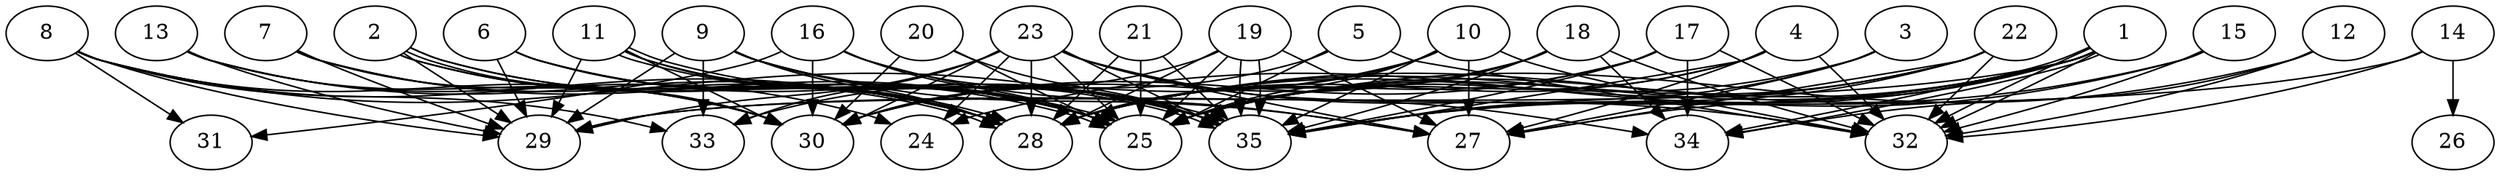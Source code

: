 // DAG automatically generated by daggen at Thu Oct  3 14:05:37 2019
// ./daggen --dot -n 35 --ccr 0.4 --fat 0.9 --regular 0.9 --density 0.9 --mindata 5242880 --maxdata 52428800 
digraph G {
  1 [size="36800000", alpha="0.08", expect_size="14720000"] 
  1 -> 24 [size ="14720000"]
  1 -> 25 [size ="14720000"]
  1 -> 27 [size ="14720000"]
  1 -> 28 [size ="14720000"]
  1 -> 29 [size ="14720000"]
  1 -> 32 [size ="14720000"]
  1 -> 32 [size ="14720000"]
  1 -> 34 [size ="14720000"]
  1 -> 34 [size ="14720000"]
  1 -> 35 [size ="14720000"]
  2 [size="95063040", alpha="0.19", expect_size="38025216"] 
  2 -> 25 [size ="38025216"]
  2 -> 25 [size ="38025216"]
  2 -> 28 [size ="38025216"]
  2 -> 28 [size ="38025216"]
  2 -> 29 [size ="38025216"]
  2 -> 30 [size ="38025216"]
  3 [size="129809920", alpha="0.11", expect_size="51923968"] 
  3 -> 25 [size ="51923968"]
  3 -> 27 [size ="51923968"]
  3 -> 35 [size ="51923968"]
  4 [size="15564800", alpha="0.16", expect_size="6225920"] 
  4 -> 25 [size ="6225920"]
  4 -> 27 [size ="6225920"]
  4 -> 28 [size ="6225920"]
  4 -> 32 [size ="6225920"]
  4 -> 35 [size ="6225920"]
  5 [size="97441280", alpha="0.17", expect_size="38976512"] 
  5 -> 25 [size ="38976512"]
  5 -> 30 [size ="38976512"]
  5 -> 32 [size ="38976512"]
  6 [size="94446080", alpha="0.02", expect_size="37778432"] 
  6 -> 25 [size ="37778432"]
  6 -> 28 [size ="37778432"]
  6 -> 29 [size ="37778432"]
  6 -> 35 [size ="37778432"]
  7 [size="27473920", alpha="0.08", expect_size="10989568"] 
  7 -> 25 [size ="10989568"]
  7 -> 28 [size ="10989568"]
  7 -> 29 [size ="10989568"]
  7 -> 30 [size ="10989568"]
  8 [size="126935040", alpha="0.02", expect_size="50774016"] 
  8 -> 28 [size ="50774016"]
  8 -> 29 [size ="50774016"]
  8 -> 30 [size ="50774016"]
  8 -> 31 [size ="50774016"]
  8 -> 33 [size ="50774016"]
  8 -> 35 [size ="50774016"]
  9 [size="106465280", alpha="0.18", expect_size="42586112"] 
  9 -> 25 [size ="42586112"]
  9 -> 27 [size ="42586112"]
  9 -> 28 [size ="42586112"]
  9 -> 29 [size ="42586112"]
  9 -> 33 [size ="42586112"]
  9 -> 35 [size ="42586112"]
  10 [size="103938560", alpha="0.07", expect_size="41575424"] 
  10 -> 25 [size ="41575424"]
  10 -> 27 [size ="41575424"]
  10 -> 28 [size ="41575424"]
  10 -> 32 [size ="41575424"]
  10 -> 33 [size ="41575424"]
  10 -> 35 [size ="41575424"]
  11 [size="58096640", alpha="0.16", expect_size="23238656"] 
  11 -> 25 [size ="23238656"]
  11 -> 28 [size ="23238656"]
  11 -> 29 [size ="23238656"]
  11 -> 30 [size ="23238656"]
  11 -> 35 [size ="23238656"]
  11 -> 35 [size ="23238656"]
  12 [size="107642880", alpha="0.15", expect_size="43057152"] 
  12 -> 25 [size ="43057152"]
  12 -> 32 [size ="43057152"]
  12 -> 34 [size ="43057152"]
  13 [size="99630080", alpha="0.12", expect_size="39852032"] 
  13 -> 24 [size ="39852032"]
  13 -> 28 [size ="39852032"]
  13 -> 29 [size ="39852032"]
  13 -> 30 [size ="39852032"]
  14 [size="48189440", alpha="0.15", expect_size="19275776"] 
  14 -> 26 [size ="19275776"]
  14 -> 29 [size ="19275776"]
  14 -> 32 [size ="19275776"]
  15 [size="24056320", alpha="0.10", expect_size="9622528"] 
  15 -> 28 [size ="9622528"]
  15 -> 32 [size ="9622528"]
  15 -> 35 [size ="9622528"]
  16 [size="126074880", alpha="0.10", expect_size="50429952"] 
  16 -> 25 [size ="50429952"]
  16 -> 27 [size ="50429952"]
  16 -> 30 [size ="50429952"]
  16 -> 31 [size ="50429952"]
  16 -> 35 [size ="50429952"]
  17 [size="20925440", alpha="0.09", expect_size="8370176"] 
  17 -> 28 [size ="8370176"]
  17 -> 30 [size ="8370176"]
  17 -> 32 [size ="8370176"]
  17 -> 34 [size ="8370176"]
  17 -> 35 [size ="8370176"]
  18 [size="66316800", alpha="0.11", expect_size="26526720"] 
  18 -> 25 [size ="26526720"]
  18 -> 28 [size ="26526720"]
  18 -> 30 [size ="26526720"]
  18 -> 32 [size ="26526720"]
  18 -> 34 [size ="26526720"]
  18 -> 35 [size ="26526720"]
  19 [size="79585280", alpha="0.06", expect_size="31834112"] 
  19 -> 25 [size ="31834112"]
  19 -> 27 [size ="31834112"]
  19 -> 28 [size ="31834112"]
  19 -> 30 [size ="31834112"]
  19 -> 35 [size ="31834112"]
  19 -> 35 [size ="31834112"]
  20 [size="66444800", alpha="0.00", expect_size="26577920"] 
  20 -> 25 [size ="26577920"]
  20 -> 30 [size ="26577920"]
  20 -> 35 [size ="26577920"]
  21 [size="108423680", alpha="0.19", expect_size="43369472"] 
  21 -> 25 [size ="43369472"]
  21 -> 28 [size ="43369472"]
  21 -> 35 [size ="43369472"]
  22 [size="83893760", alpha="0.12", expect_size="33557504"] 
  22 -> 25 [size ="33557504"]
  22 -> 27 [size ="33557504"]
  22 -> 28 [size ="33557504"]
  22 -> 32 [size ="33557504"]
  22 -> 35 [size ="33557504"]
  23 [size="55073280", alpha="0.04", expect_size="22029312"] 
  23 -> 24 [size ="22029312"]
  23 -> 25 [size ="22029312"]
  23 -> 27 [size ="22029312"]
  23 -> 28 [size ="22029312"]
  23 -> 29 [size ="22029312"]
  23 -> 30 [size ="22029312"]
  23 -> 32 [size ="22029312"]
  23 -> 33 [size ="22029312"]
  23 -> 34 [size ="22029312"]
  23 -> 35 [size ="22029312"]
  24 [size="124912640", alpha="0.17", expect_size="49965056"] 
  25 [size="97305600", alpha="0.04", expect_size="38922240"] 
  26 [size="39651840", alpha="0.04", expect_size="15860736"] 
  27 [size="99568640", alpha="0.08", expect_size="39827456"] 
  28 [size="32696320", alpha="0.10", expect_size="13078528"] 
  29 [size="96688640", alpha="0.09", expect_size="38675456"] 
  30 [size="13337600", alpha="0.02", expect_size="5335040"] 
  31 [size="16099840", alpha="0.04", expect_size="6439936"] 
  32 [size="128665600", alpha="0.01", expect_size="51466240"] 
  33 [size="79096320", alpha="0.13", expect_size="31638528"] 
  34 [size="102067200", alpha="0.11", expect_size="40826880"] 
  35 [size="82068480", alpha="0.11", expect_size="32827392"] 
}
